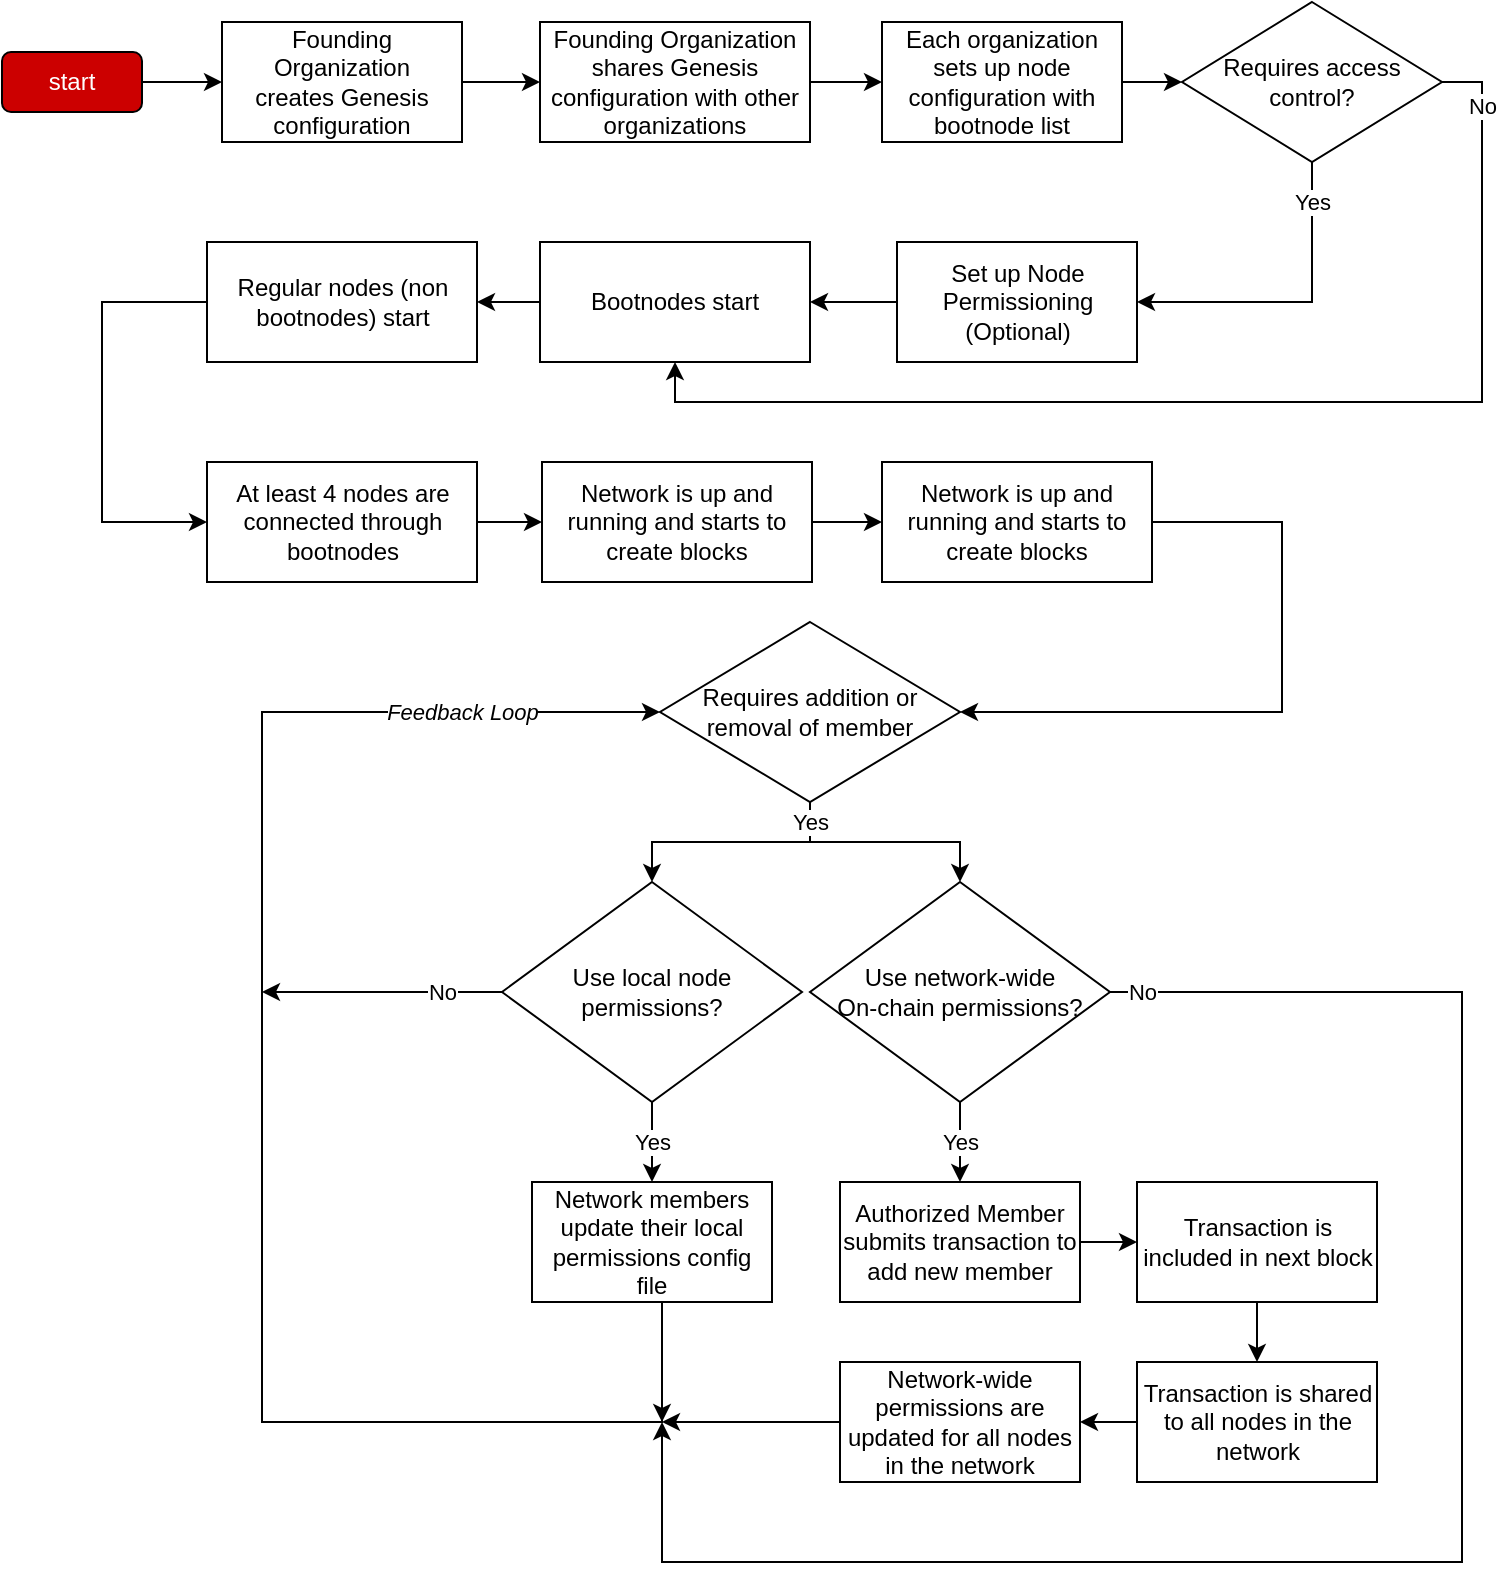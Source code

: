 <mxfile version="14.4.2" type="device"><diagram id="2FEErlqcwuzBvDw-7HuQ" name="Page-1"><mxGraphModel dx="2062" dy="1126" grid="1" gridSize="10" guides="1" tooltips="1" connect="1" arrows="1" fold="1" page="1" pageScale="1" pageWidth="827" pageHeight="1169" math="0" shadow="0"><root><mxCell id="0"/><mxCell id="1" parent="0"/><mxCell id="gbhsQBRRyjvu0mx1s2hk-4" style="edgeStyle=orthogonalEdgeStyle;rounded=0;orthogonalLoop=1;jettySize=auto;html=1;exitX=1;exitY=0.5;exitDx=0;exitDy=0;entryX=0;entryY=0.5;entryDx=0;entryDy=0;" edge="1" parent="1" source="gbhsQBRRyjvu0mx1s2hk-2" target="gbhsQBRRyjvu0mx1s2hk-3"><mxGeometry relative="1" as="geometry"/></mxCell><mxCell id="gbhsQBRRyjvu0mx1s2hk-2" value="start" style="rounded=1;whiteSpace=wrap;html=1;fillColor=#CC0000;fontColor=#FFFFFF;" vertex="1" parent="1"><mxGeometry x="10" y="55" width="70" height="30" as="geometry"/></mxCell><mxCell id="gbhsQBRRyjvu0mx1s2hk-6" style="edgeStyle=orthogonalEdgeStyle;rounded=0;orthogonalLoop=1;jettySize=auto;html=1;exitX=1;exitY=0.5;exitDx=0;exitDy=0;entryX=0;entryY=0.5;entryDx=0;entryDy=0;" edge="1" parent="1" source="gbhsQBRRyjvu0mx1s2hk-3" target="gbhsQBRRyjvu0mx1s2hk-5"><mxGeometry relative="1" as="geometry"/></mxCell><mxCell id="gbhsQBRRyjvu0mx1s2hk-3" value="Founding Organization&lt;br&gt;creates Genesis configuration" style="rounded=0;whiteSpace=wrap;html=1;" vertex="1" parent="1"><mxGeometry x="120" y="40" width="120" height="60" as="geometry"/></mxCell><mxCell id="gbhsQBRRyjvu0mx1s2hk-8" style="edgeStyle=orthogonalEdgeStyle;rounded=0;orthogonalLoop=1;jettySize=auto;html=1;exitX=1;exitY=0.5;exitDx=0;exitDy=0;entryX=0;entryY=0.5;entryDx=0;entryDy=0;" edge="1" parent="1" source="gbhsQBRRyjvu0mx1s2hk-5" target="gbhsQBRRyjvu0mx1s2hk-7"><mxGeometry relative="1" as="geometry"/></mxCell><mxCell id="gbhsQBRRyjvu0mx1s2hk-5" value="Founding Organization shares Genesis configuration with other organizations" style="rounded=0;whiteSpace=wrap;html=1;" vertex="1" parent="1"><mxGeometry x="279" y="40" width="135" height="60" as="geometry"/></mxCell><mxCell id="gbhsQBRRyjvu0mx1s2hk-12" style="edgeStyle=orthogonalEdgeStyle;rounded=0;orthogonalLoop=1;jettySize=auto;html=1;exitX=1;exitY=0.5;exitDx=0;exitDy=0;entryX=0;entryY=0.5;entryDx=0;entryDy=0;" edge="1" parent="1" source="gbhsQBRRyjvu0mx1s2hk-7" target="gbhsQBRRyjvu0mx1s2hk-10"><mxGeometry relative="1" as="geometry"/></mxCell><mxCell id="gbhsQBRRyjvu0mx1s2hk-7" value="Each organization sets up node configuration with bootnode list" style="rounded=0;whiteSpace=wrap;html=1;" vertex="1" parent="1"><mxGeometry x="450" y="40" width="120" height="60" as="geometry"/></mxCell><mxCell id="gbhsQBRRyjvu0mx1s2hk-27" value="Yes" style="edgeStyle=orthogonalEdgeStyle;rounded=0;orthogonalLoop=1;jettySize=auto;html=1;exitX=0.5;exitY=1;exitDx=0;exitDy=0;entryX=1;entryY=0.5;entryDx=0;entryDy=0;" edge="1" parent="1" source="gbhsQBRRyjvu0mx1s2hk-10" target="gbhsQBRRyjvu0mx1s2hk-13"><mxGeometry x="-0.746" relative="1" as="geometry"><mxPoint as="offset"/></mxGeometry></mxCell><mxCell id="gbhsQBRRyjvu0mx1s2hk-28" value="&lt;font color=&quot;#000000&quot;&gt;No&lt;/font&gt;" style="edgeStyle=orthogonalEdgeStyle;rounded=0;orthogonalLoop=1;jettySize=auto;html=1;exitX=1;exitY=0.5;exitDx=0;exitDy=0;entryX=0.5;entryY=1;entryDx=0;entryDy=0;fontColor=#FFFFFF;" edge="1" parent="1" source="gbhsQBRRyjvu0mx1s2hk-10" target="gbhsQBRRyjvu0mx1s2hk-17"><mxGeometry x="-0.895" relative="1" as="geometry"><mxPoint as="offset"/></mxGeometry></mxCell><mxCell id="gbhsQBRRyjvu0mx1s2hk-10" value="Requires access control?" style="rhombus;whiteSpace=wrap;html=1;" vertex="1" parent="1"><mxGeometry x="600" y="30" width="130" height="80" as="geometry"/></mxCell><mxCell id="gbhsQBRRyjvu0mx1s2hk-19" style="edgeStyle=orthogonalEdgeStyle;rounded=0;orthogonalLoop=1;jettySize=auto;html=1;exitX=0;exitY=0.5;exitDx=0;exitDy=0;entryX=1;entryY=0.5;entryDx=0;entryDy=0;" edge="1" parent="1" source="gbhsQBRRyjvu0mx1s2hk-13" target="gbhsQBRRyjvu0mx1s2hk-17"><mxGeometry relative="1" as="geometry"/></mxCell><mxCell id="gbhsQBRRyjvu0mx1s2hk-13" value="Set up Node Permissioning (Optional)" style="rounded=0;whiteSpace=wrap;html=1;" vertex="1" parent="1"><mxGeometry x="457.5" y="150" width="120" height="60" as="geometry"/></mxCell><mxCell id="gbhsQBRRyjvu0mx1s2hk-21" style="edgeStyle=orthogonalEdgeStyle;rounded=0;orthogonalLoop=1;jettySize=auto;html=1;exitX=0;exitY=0.5;exitDx=0;exitDy=0;entryX=1;entryY=0.5;entryDx=0;entryDy=0;" edge="1" parent="1" source="gbhsQBRRyjvu0mx1s2hk-17" target="gbhsQBRRyjvu0mx1s2hk-20"><mxGeometry relative="1" as="geometry"/></mxCell><mxCell id="gbhsQBRRyjvu0mx1s2hk-17" value="Bootnodes start" style="rounded=0;whiteSpace=wrap;html=1;" vertex="1" parent="1"><mxGeometry x="279" y="150" width="135" height="60" as="geometry"/></mxCell><mxCell id="gbhsQBRRyjvu0mx1s2hk-23" style="edgeStyle=orthogonalEdgeStyle;rounded=0;orthogonalLoop=1;jettySize=auto;html=1;exitX=0;exitY=0.5;exitDx=0;exitDy=0;entryX=0;entryY=0.5;entryDx=0;entryDy=0;" edge="1" parent="1" source="gbhsQBRRyjvu0mx1s2hk-20" target="gbhsQBRRyjvu0mx1s2hk-22"><mxGeometry relative="1" as="geometry"><Array as="points"><mxPoint x="60" y="180"/><mxPoint x="60" y="290"/></Array></mxGeometry></mxCell><mxCell id="gbhsQBRRyjvu0mx1s2hk-20" value="Regular nodes (non bootnodes) start" style="rounded=0;whiteSpace=wrap;html=1;" vertex="1" parent="1"><mxGeometry x="112.5" y="150" width="135" height="60" as="geometry"/></mxCell><mxCell id="gbhsQBRRyjvu0mx1s2hk-25" style="edgeStyle=orthogonalEdgeStyle;rounded=0;orthogonalLoop=1;jettySize=auto;html=1;exitX=1;exitY=0.5;exitDx=0;exitDy=0;entryX=0;entryY=0.5;entryDx=0;entryDy=0;fontColor=#FFFFFF;" edge="1" parent="1" source="gbhsQBRRyjvu0mx1s2hk-22" target="gbhsQBRRyjvu0mx1s2hk-24"><mxGeometry relative="1" as="geometry"/></mxCell><mxCell id="gbhsQBRRyjvu0mx1s2hk-22" value="At least 4 nodes are connected through bootnodes" style="rounded=0;whiteSpace=wrap;html=1;" vertex="1" parent="1"><mxGeometry x="112.5" y="260" width="135" height="60" as="geometry"/></mxCell><mxCell id="gbhsQBRRyjvu0mx1s2hk-29" style="edgeStyle=orthogonalEdgeStyle;rounded=0;orthogonalLoop=1;jettySize=auto;html=1;exitX=1;exitY=0.5;exitDx=0;exitDy=0;entryX=0;entryY=0.5;entryDx=0;entryDy=0;fontColor=#000000;" edge="1" parent="1" source="gbhsQBRRyjvu0mx1s2hk-24" target="gbhsQBRRyjvu0mx1s2hk-26"><mxGeometry relative="1" as="geometry"/></mxCell><mxCell id="gbhsQBRRyjvu0mx1s2hk-24" value="Network is up and running and starts to create blocks" style="rounded=0;whiteSpace=wrap;html=1;" vertex="1" parent="1"><mxGeometry x="280" y="260" width="135" height="60" as="geometry"/></mxCell><mxCell id="gbhsQBRRyjvu0mx1s2hk-32" style="edgeStyle=orthogonalEdgeStyle;rounded=0;orthogonalLoop=1;jettySize=auto;html=1;exitX=1;exitY=0.5;exitDx=0;exitDy=0;entryX=1;entryY=0.5;entryDx=0;entryDy=0;fontColor=#000000;" edge="1" parent="1" source="gbhsQBRRyjvu0mx1s2hk-26" target="gbhsQBRRyjvu0mx1s2hk-30"><mxGeometry relative="1" as="geometry"><Array as="points"><mxPoint x="650" y="290"/><mxPoint x="650" y="385"/></Array></mxGeometry></mxCell><mxCell id="gbhsQBRRyjvu0mx1s2hk-26" value="Network is up and running and starts to create blocks" style="rounded=0;whiteSpace=wrap;html=1;" vertex="1" parent="1"><mxGeometry x="450" y="260" width="135" height="60" as="geometry"/></mxCell><mxCell id="gbhsQBRRyjvu0mx1s2hk-42" style="edgeStyle=orthogonalEdgeStyle;rounded=0;orthogonalLoop=1;jettySize=auto;html=1;exitX=0.5;exitY=1;exitDx=0;exitDy=0;entryX=0.5;entryY=0;entryDx=0;entryDy=0;fontColor=#000000;" edge="1" parent="1" source="gbhsQBRRyjvu0mx1s2hk-30" target="gbhsQBRRyjvu0mx1s2hk-41"><mxGeometry relative="1" as="geometry"/></mxCell><mxCell id="gbhsQBRRyjvu0mx1s2hk-44" value="Yes" style="edgeStyle=orthogonalEdgeStyle;rounded=0;orthogonalLoop=1;jettySize=auto;html=1;exitX=0.5;exitY=1;exitDx=0;exitDy=0;entryX=0.5;entryY=0;entryDx=0;entryDy=0;fontColor=#000000;" edge="1" parent="1" source="gbhsQBRRyjvu0mx1s2hk-30" target="gbhsQBRRyjvu0mx1s2hk-43"><mxGeometry x="-0.826" relative="1" as="geometry"><mxPoint as="offset"/></mxGeometry></mxCell><mxCell id="gbhsQBRRyjvu0mx1s2hk-30" value="Requires addition or&lt;br&gt;removal of member" style="rhombus;whiteSpace=wrap;html=1;" vertex="1" parent="1"><mxGeometry x="339" y="340" width="150" height="90" as="geometry"/></mxCell><mxCell id="gbhsQBRRyjvu0mx1s2hk-47" value="Yes" style="edgeStyle=orthogonalEdgeStyle;rounded=0;orthogonalLoop=1;jettySize=auto;html=1;exitX=0.5;exitY=1;exitDx=0;exitDy=0;entryX=0.5;entryY=0;entryDx=0;entryDy=0;fontColor=#000000;" edge="1" parent="1" source="gbhsQBRRyjvu0mx1s2hk-41" target="gbhsQBRRyjvu0mx1s2hk-46"><mxGeometry relative="1" as="geometry"/></mxCell><mxCell id="gbhsQBRRyjvu0mx1s2hk-60" value="No" style="edgeStyle=orthogonalEdgeStyle;rounded=0;orthogonalLoop=1;jettySize=auto;html=1;exitX=0;exitY=0.5;exitDx=0;exitDy=0;fontColor=#000000;" edge="1" parent="1" source="gbhsQBRRyjvu0mx1s2hk-41"><mxGeometry x="-0.5" relative="1" as="geometry"><mxPoint x="140" y="525" as="targetPoint"/><mxPoint as="offset"/></mxGeometry></mxCell><mxCell id="gbhsQBRRyjvu0mx1s2hk-41" value="Use local node&lt;br&gt;permissions?" style="rhombus;whiteSpace=wrap;html=1;" vertex="1" parent="1"><mxGeometry x="260" y="470" width="150" height="110" as="geometry"/></mxCell><mxCell id="gbhsQBRRyjvu0mx1s2hk-49" value="Yes" style="edgeStyle=orthogonalEdgeStyle;rounded=0;orthogonalLoop=1;jettySize=auto;html=1;exitX=0.5;exitY=1;exitDx=0;exitDy=0;fontColor=#000000;" edge="1" parent="1" source="gbhsQBRRyjvu0mx1s2hk-43" target="gbhsQBRRyjvu0mx1s2hk-48"><mxGeometry relative="1" as="geometry"/></mxCell><mxCell id="gbhsQBRRyjvu0mx1s2hk-59" value="No" style="edgeStyle=orthogonalEdgeStyle;rounded=0;orthogonalLoop=1;jettySize=auto;html=1;exitX=1;exitY=0.5;exitDx=0;exitDy=0;fontColor=#000000;" edge="1" parent="1" source="gbhsQBRRyjvu0mx1s2hk-43"><mxGeometry x="-0.966" relative="1" as="geometry"><mxPoint x="340" y="740" as="targetPoint"/><Array as="points"><mxPoint x="740" y="525"/><mxPoint x="740" y="810"/><mxPoint x="340" y="810"/></Array><mxPoint as="offset"/></mxGeometry></mxCell><mxCell id="gbhsQBRRyjvu0mx1s2hk-43" value="Use network-wide&lt;br&gt;On-chain permissions?" style="rhombus;whiteSpace=wrap;html=1;" vertex="1" parent="1"><mxGeometry x="414" y="470" width="150" height="110" as="geometry"/></mxCell><mxCell id="gbhsQBRRyjvu0mx1s2hk-56" value="&lt;i&gt;Feedback Loop&lt;/i&gt;" style="edgeStyle=orthogonalEdgeStyle;rounded=0;orthogonalLoop=1;jettySize=auto;html=1;exitX=0.5;exitY=1;exitDx=0;exitDy=0;entryX=0;entryY=0.5;entryDx=0;entryDy=0;fontColor=#000000;" edge="1" parent="1" source="gbhsQBRRyjvu0mx1s2hk-46" target="gbhsQBRRyjvu0mx1s2hk-30"><mxGeometry x="0.758" relative="1" as="geometry"><Array as="points"><mxPoint x="340" y="680"/><mxPoint x="340" y="740"/><mxPoint x="140" y="740"/><mxPoint x="140" y="385"/></Array><mxPoint as="offset"/></mxGeometry></mxCell><mxCell id="gbhsQBRRyjvu0mx1s2hk-61" style="edgeStyle=orthogonalEdgeStyle;rounded=0;orthogonalLoop=1;jettySize=auto;html=1;exitX=0.5;exitY=1;exitDx=0;exitDy=0;fontColor=#000000;" edge="1" parent="1" source="gbhsQBRRyjvu0mx1s2hk-46"><mxGeometry relative="1" as="geometry"><mxPoint x="340" y="740" as="targetPoint"/><Array as="points"><mxPoint x="340" y="680"/></Array></mxGeometry></mxCell><mxCell id="gbhsQBRRyjvu0mx1s2hk-46" value="Network members update their local permissions config file" style="rounded=0;whiteSpace=wrap;html=1;" vertex="1" parent="1"><mxGeometry x="275" y="620" width="120" height="60" as="geometry"/></mxCell><mxCell id="gbhsQBRRyjvu0mx1s2hk-52" style="edgeStyle=orthogonalEdgeStyle;rounded=0;orthogonalLoop=1;jettySize=auto;html=1;exitX=1;exitY=0.5;exitDx=0;exitDy=0;entryX=0;entryY=0.5;entryDx=0;entryDy=0;fontColor=#000000;" edge="1" parent="1" source="gbhsQBRRyjvu0mx1s2hk-48" target="gbhsQBRRyjvu0mx1s2hk-50"><mxGeometry relative="1" as="geometry"/></mxCell><mxCell id="gbhsQBRRyjvu0mx1s2hk-48" value="Authorized Member submits transaction to add new member" style="rounded=0;whiteSpace=wrap;html=1;" vertex="1" parent="1"><mxGeometry x="429" y="620" width="120" height="60" as="geometry"/></mxCell><mxCell id="gbhsQBRRyjvu0mx1s2hk-53" style="edgeStyle=orthogonalEdgeStyle;rounded=0;orthogonalLoop=1;jettySize=auto;html=1;exitX=0.5;exitY=1;exitDx=0;exitDy=0;fontColor=#000000;" edge="1" parent="1" source="gbhsQBRRyjvu0mx1s2hk-50" target="gbhsQBRRyjvu0mx1s2hk-51"><mxGeometry relative="1" as="geometry"/></mxCell><mxCell id="gbhsQBRRyjvu0mx1s2hk-50" value="Transaction is included in next block" style="rounded=0;whiteSpace=wrap;html=1;" vertex="1" parent="1"><mxGeometry x="577.5" y="620" width="120" height="60" as="geometry"/></mxCell><mxCell id="gbhsQBRRyjvu0mx1s2hk-55" style="edgeStyle=orthogonalEdgeStyle;rounded=0;orthogonalLoop=1;jettySize=auto;html=1;exitX=0;exitY=0.5;exitDx=0;exitDy=0;entryX=1;entryY=0.5;entryDx=0;entryDy=0;fontColor=#000000;" edge="1" parent="1" source="gbhsQBRRyjvu0mx1s2hk-51" target="gbhsQBRRyjvu0mx1s2hk-54"><mxGeometry relative="1" as="geometry"/></mxCell><mxCell id="gbhsQBRRyjvu0mx1s2hk-51" value="Transaction is shared to all nodes in the network" style="rounded=0;whiteSpace=wrap;html=1;" vertex="1" parent="1"><mxGeometry x="577.5" y="710" width="120" height="60" as="geometry"/></mxCell><mxCell id="gbhsQBRRyjvu0mx1s2hk-58" style="edgeStyle=orthogonalEdgeStyle;rounded=0;orthogonalLoop=1;jettySize=auto;html=1;exitX=0;exitY=0.5;exitDx=0;exitDy=0;fontColor=#000000;" edge="1" parent="1" source="gbhsQBRRyjvu0mx1s2hk-54"><mxGeometry relative="1" as="geometry"><mxPoint x="340" y="740" as="targetPoint"/></mxGeometry></mxCell><mxCell id="gbhsQBRRyjvu0mx1s2hk-54" value="Network-wide permissions are updated for all nodes in the network" style="rounded=0;whiteSpace=wrap;html=1;" vertex="1" parent="1"><mxGeometry x="429" y="710" width="120" height="60" as="geometry"/></mxCell></root></mxGraphModel></diagram></mxfile>